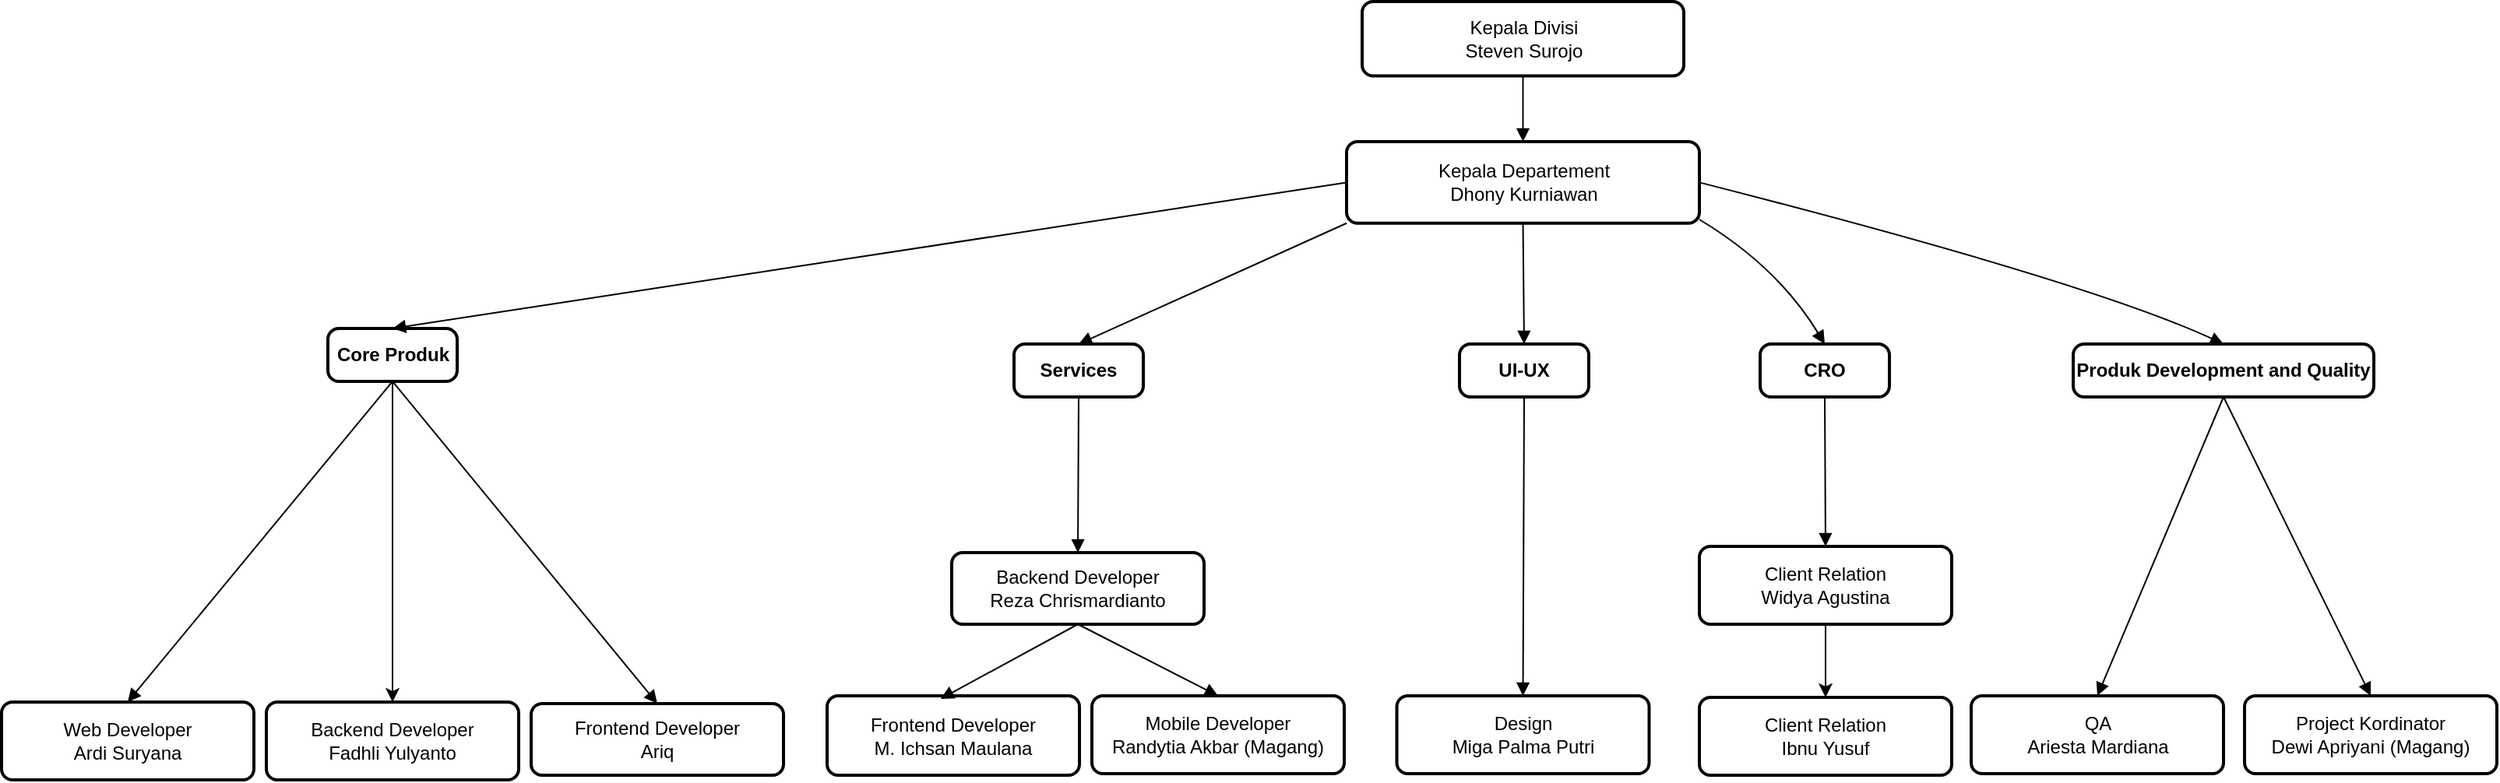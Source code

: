 <mxfile version="24.6.5" type="github">
  <diagram name="Page-1" id="TQ9HY4PnEg4uLvpcVF5u">
    <mxGraphModel dx="2494" dy="1565" grid="1" gridSize="10" guides="1" tooltips="1" connect="1" arrows="1" fold="1" page="1" pageScale="1" pageWidth="1169" pageHeight="826" math="0" shadow="0">
      <root>
        <mxCell id="0" />
        <mxCell id="1" parent="0" />
        <mxCell id="2" value="Kepala Divisi &#xa;Steven Surojo" style="rounded=1;absoluteArcSize=1;arcSize=14;whiteSpace=wrap;strokeWidth=2;fontStyle=0" parent="1" vertex="1">
          <mxGeometry x="440.5" width="206.5" height="47.76" as="geometry" />
        </mxCell>
        <mxCell id="7" value="Core Produk" style="rounded=1;absoluteArcSize=1;arcSize=14;whiteSpace=wrap;strokeWidth=2;fontStyle=1" parent="1" vertex="1">
          <mxGeometry x="-223.5" y="210" width="83" height="34" as="geometry" />
        </mxCell>
        <mxCell id="8" value="Produk Development and Quality" style="rounded=1;absoluteArcSize=1;arcSize=14;whiteSpace=wrap;strokeWidth=2;fontStyle=1" parent="1" vertex="1">
          <mxGeometry x="897" y="220" width="193" height="34" as="geometry" />
        </mxCell>
        <mxCell id="GqXsa1gU82VVR8HPa7Rg-45" value="" style="edgeStyle=orthogonalEdgeStyle;rounded=0;orthogonalLoop=1;jettySize=auto;html=1;" edge="1" parent="1" source="7" target="GqXsa1gU82VVR8HPa7Rg-40">
          <mxGeometry relative="1" as="geometry" />
        </mxCell>
        <mxCell id="12" value="Frontend Developer&#xa;Ariq" style="rounded=1;absoluteArcSize=1;arcSize=14;whiteSpace=wrap;strokeWidth=2;" parent="1" vertex="1">
          <mxGeometry x="-93" y="451" width="162" height="46" as="geometry" />
        </mxCell>
        <mxCell id="15" value="" style="curved=1;startArrow=none;endArrow=block;exitX=0.5;exitY=1;entryX=0.5;entryY=0;exitDx=0;exitDy=0;entryDx=0;entryDy=0;" parent="1" source="2" target="GqXsa1gU82VVR8HPa7Rg-25" edge="1">
          <mxGeometry relative="1" as="geometry">
            <Array as="points" />
            <mxPoint x="543.75" y="100" as="targetPoint" />
          </mxGeometry>
        </mxCell>
        <mxCell id="18" value="" style="curved=1;startArrow=none;endArrow=block;exitX=0;exitY=0.5;entryX=0.5;entryY=0.01;exitDx=0;exitDy=0;" parent="1" source="GqXsa1gU82VVR8HPa7Rg-25" target="7" edge="1">
          <mxGeometry relative="1" as="geometry">
            <Array as="points" />
            <mxPoint x="236.024" y="190.004" as="sourcePoint" />
          </mxGeometry>
        </mxCell>
        <mxCell id="19" value="" style="curved=1;startArrow=none;endArrow=block;exitX=1;exitY=0.5;entryX=0.5;entryY=0.01;exitDx=0;exitDy=0;" parent="1" source="GqXsa1gU82VVR8HPa7Rg-25" target="8" edge="1">
          <mxGeometry relative="1" as="geometry">
            <Array as="points">
              <mxPoint x="907" y="180" />
            </Array>
            <mxPoint x="929.976" y="170.004" as="sourcePoint" />
          </mxGeometry>
        </mxCell>
        <mxCell id="23" value="" style="curved=1;startArrow=none;endArrow=block;exitX=0.5;exitY=1.01;entryX=0.5;entryY=0.01;" parent="1" source="7" target="12" edge="1">
          <mxGeometry relative="1" as="geometry">
            <Array as="points" />
          </mxGeometry>
        </mxCell>
        <mxCell id="24" value="" style="curved=1;startArrow=none;endArrow=block;exitX=0.5;exitY=1.01;entryX=0.5;entryY=0;entryDx=0;entryDy=0;" parent="1" source="8" target="GqXsa1gU82VVR8HPa7Rg-39" edge="1">
          <mxGeometry relative="1" as="geometry">
            <Array as="points" />
            <mxPoint x="919.25" y="350" as="targetPoint" />
          </mxGeometry>
        </mxCell>
        <mxCell id="GqXsa1gU82VVR8HPa7Rg-25" value="Kepala Departement &#xa;Dhony Kurniawan" style="rounded=1;absoluteArcSize=1;arcSize=14;whiteSpace=wrap;strokeWidth=2;" vertex="1" parent="1">
          <mxGeometry x="430.5" y="90" width="226.5" height="52.39" as="geometry" />
        </mxCell>
        <mxCell id="GqXsa1gU82VVR8HPa7Rg-26" value="Services" style="rounded=1;absoluteArcSize=1;arcSize=14;whiteSpace=wrap;strokeWidth=2;fontStyle=1" vertex="1" parent="1">
          <mxGeometry x="217" y="220" width="83" height="34" as="geometry" />
        </mxCell>
        <mxCell id="GqXsa1gU82VVR8HPa7Rg-27" value="Backend Developer&#xa;Reza Chrismardianto" style="rounded=1;absoluteArcSize=1;arcSize=14;whiteSpace=wrap;strokeWidth=2;" vertex="1" parent="1">
          <mxGeometry x="177" y="354" width="162" height="46" as="geometry" />
        </mxCell>
        <mxCell id="GqXsa1gU82VVR8HPa7Rg-28" value="" style="curved=1;startArrow=none;endArrow=block;exitX=0;exitY=1;entryX=0.5;entryY=0.01;exitDx=0;exitDy=0;" edge="1" target="GqXsa1gU82VVR8HPa7Rg-26" parent="1" source="GqXsa1gU82VVR8HPa7Rg-25">
          <mxGeometry relative="1" as="geometry">
            <Array as="points" />
            <mxPoint x="601" y="116" as="sourcePoint" />
          </mxGeometry>
        </mxCell>
        <mxCell id="GqXsa1gU82VVR8HPa7Rg-29" value="" style="curved=1;startArrow=none;endArrow=block;exitX=0.5;exitY=1.01;entryX=0.5;entryY=0.01;" edge="1" source="GqXsa1gU82VVR8HPa7Rg-26" target="GqXsa1gU82VVR8HPa7Rg-27" parent="1">
          <mxGeometry relative="1" as="geometry">
            <Array as="points" />
          </mxGeometry>
        </mxCell>
        <mxCell id="GqXsa1gU82VVR8HPa7Rg-30" value="CRO" style="rounded=1;absoluteArcSize=1;arcSize=14;whiteSpace=wrap;strokeWidth=2;fontStyle=1" vertex="1" parent="1">
          <mxGeometry x="696" y="220" width="83" height="34" as="geometry" />
        </mxCell>
        <mxCell id="GqXsa1gU82VVR8HPa7Rg-55" value="" style="edgeStyle=orthogonalEdgeStyle;rounded=0;orthogonalLoop=1;jettySize=auto;html=1;" edge="1" parent="1" source="GqXsa1gU82VVR8HPa7Rg-31" target="GqXsa1gU82VVR8HPa7Rg-54">
          <mxGeometry relative="1" as="geometry" />
        </mxCell>
        <mxCell id="GqXsa1gU82VVR8HPa7Rg-31" value="Client Relation&#xa;Widya Agustina" style="rounded=1;absoluteArcSize=1;arcSize=14;whiteSpace=wrap;strokeWidth=2;" vertex="1" parent="1">
          <mxGeometry x="657" y="350" width="162" height="50" as="geometry" />
        </mxCell>
        <mxCell id="GqXsa1gU82VVR8HPa7Rg-32" value="" style="curved=1;startArrow=none;endArrow=block;exitX=0.5;exitY=1.01;entryX=0.5;entryY=0.01;" edge="1" source="GqXsa1gU82VVR8HPa7Rg-30" target="GqXsa1gU82VVR8HPa7Rg-31" parent="1">
          <mxGeometry relative="1" as="geometry">
            <Array as="points" />
          </mxGeometry>
        </mxCell>
        <mxCell id="GqXsa1gU82VVR8HPa7Rg-34" value="" style="curved=1;startArrow=none;endArrow=block;entryX=0.5;entryY=0;entryDx=0;entryDy=0;" edge="1" parent="1" target="GqXsa1gU82VVR8HPa7Rg-30">
          <mxGeometry relative="1" as="geometry">
            <Array as="points">
              <mxPoint x="707" y="170" />
            </Array>
            <mxPoint x="657" y="140" as="sourcePoint" />
            <mxPoint x="819" y="314" as="targetPoint" />
          </mxGeometry>
        </mxCell>
        <mxCell id="GqXsa1gU82VVR8HPa7Rg-35" value="UI-UX" style="rounded=1;absoluteArcSize=1;arcSize=14;whiteSpace=wrap;strokeWidth=2;fontStyle=1" vertex="1" parent="1">
          <mxGeometry x="503" y="220" width="83" height="34" as="geometry" />
        </mxCell>
        <mxCell id="GqXsa1gU82VVR8HPa7Rg-36" value="Design&#xa;Miga Palma Putri" style="rounded=1;absoluteArcSize=1;arcSize=14;whiteSpace=wrap;strokeWidth=2;" vertex="1" parent="1">
          <mxGeometry x="462.75" y="446" width="162" height="50" as="geometry" />
        </mxCell>
        <mxCell id="GqXsa1gU82VVR8HPa7Rg-37" value="" style="curved=1;startArrow=none;endArrow=block;exitX=0.5;exitY=1.01;entryX=0.5;entryY=0.01;" edge="1" parent="1" source="GqXsa1gU82VVR8HPa7Rg-35" target="GqXsa1gU82VVR8HPa7Rg-36">
          <mxGeometry relative="1" as="geometry">
            <Array as="points" />
          </mxGeometry>
        </mxCell>
        <mxCell id="GqXsa1gU82VVR8HPa7Rg-38" value="" style="curved=1;startArrow=none;endArrow=block;exitX=0.5;exitY=1;entryX=0.5;entryY=0;exitDx=0;exitDy=0;entryDx=0;entryDy=0;" edge="1" parent="1" source="GqXsa1gU82VVR8HPa7Rg-25" target="GqXsa1gU82VVR8HPa7Rg-35">
          <mxGeometry relative="1" as="geometry">
            <Array as="points" />
            <mxPoint x="547" y="160" as="sourcePoint" />
            <mxPoint x="547" y="202" as="targetPoint" />
          </mxGeometry>
        </mxCell>
        <mxCell id="GqXsa1gU82VVR8HPa7Rg-39" value="Project Kordinator&#xa;Dewi Apriyani (Magang)" style="rounded=1;absoluteArcSize=1;arcSize=14;whiteSpace=wrap;strokeWidth=2;" vertex="1" parent="1">
          <mxGeometry x="1007" y="446" width="162" height="50" as="geometry" />
        </mxCell>
        <mxCell id="GqXsa1gU82VVR8HPa7Rg-40" value="Backend Developer&#xa;Fadhli Yulyanto" style="rounded=1;absoluteArcSize=1;arcSize=14;whiteSpace=wrap;strokeWidth=2;" vertex="1" parent="1">
          <mxGeometry x="-263" y="450" width="162" height="50" as="geometry" />
        </mxCell>
        <mxCell id="GqXsa1gU82VVR8HPa7Rg-41" value="Web Developer&#xa;Ardi Suryana" style="rounded=1;absoluteArcSize=1;arcSize=14;whiteSpace=wrap;strokeWidth=2;" vertex="1" parent="1">
          <mxGeometry x="-433" y="450" width="162" height="50" as="geometry" />
        </mxCell>
        <mxCell id="GqXsa1gU82VVR8HPa7Rg-50" value="Frontend Developer&#xa;M. Ichsan Maulana" style="rounded=1;absoluteArcSize=1;arcSize=14;whiteSpace=wrap;strokeWidth=2;" vertex="1" parent="1">
          <mxGeometry x="97" y="446" width="162" height="51" as="geometry" />
        </mxCell>
        <mxCell id="GqXsa1gU82VVR8HPa7Rg-52" value="Mobile Developer&#xa;Randytia Akbar (Magang)" style="rounded=1;absoluteArcSize=1;arcSize=14;whiteSpace=wrap;strokeWidth=2;" vertex="1" parent="1">
          <mxGeometry x="267" y="446" width="162" height="50" as="geometry" />
        </mxCell>
        <mxCell id="GqXsa1gU82VVR8HPa7Rg-54" value="Client Relation&#xa;Ibnu Yusuf" style="rounded=1;absoluteArcSize=1;arcSize=14;whiteSpace=wrap;strokeWidth=2;" vertex="1" parent="1">
          <mxGeometry x="657" y="447" width="162" height="50" as="geometry" />
        </mxCell>
        <mxCell id="GqXsa1gU82VVR8HPa7Rg-56" value="QA&#xa;Ariesta Mardiana" style="rounded=1;absoluteArcSize=1;arcSize=14;whiteSpace=wrap;strokeWidth=2;" vertex="1" parent="1">
          <mxGeometry x="831.5" y="446" width="162" height="50" as="geometry" />
        </mxCell>
        <mxCell id="GqXsa1gU82VVR8HPa7Rg-59" value="" style="curved=1;startArrow=none;endArrow=block;exitX=0.5;exitY=1;entryX=0.5;entryY=0;entryDx=0;entryDy=0;exitDx=0;exitDy=0;" edge="1" parent="1" source="8" target="GqXsa1gU82VVR8HPa7Rg-56">
          <mxGeometry relative="1" as="geometry">
            <Array as="points" />
            <mxPoint x="1042" y="314" as="sourcePoint" />
            <mxPoint x="1098" y="360" as="targetPoint" />
          </mxGeometry>
        </mxCell>
        <mxCell id="GqXsa1gU82VVR8HPa7Rg-60" value="" style="curved=1;startArrow=none;endArrow=block;exitX=0.5;exitY=1;entryX=0.5;entryY=0;exitDx=0;exitDy=0;entryDx=0;entryDy=0;" edge="1" parent="1" source="7" target="GqXsa1gU82VVR8HPa7Rg-41">
          <mxGeometry relative="1" as="geometry">
            <Array as="points" />
            <mxPoint x="-172" y="304" as="sourcePoint" />
            <mxPoint x="28" y="364" as="targetPoint" />
          </mxGeometry>
        </mxCell>
        <mxCell id="GqXsa1gU82VVR8HPa7Rg-61" value="" style="curved=1;startArrow=none;endArrow=block;exitX=0.5;exitY=1;entryX=0.5;entryY=0;exitDx=0;exitDy=0;entryDx=0;entryDy=0;" edge="1" parent="1" source="GqXsa1gU82VVR8HPa7Rg-27" target="GqXsa1gU82VVR8HPa7Rg-52">
          <mxGeometry relative="1" as="geometry">
            <Array as="points" />
            <mxPoint x="-72" y="304" as="sourcePoint" />
            <mxPoint x="128" y="461" as="targetPoint" />
          </mxGeometry>
        </mxCell>
        <mxCell id="GqXsa1gU82VVR8HPa7Rg-62" value="" style="curved=1;startArrow=none;endArrow=block;exitX=0.5;exitY=1;entryX=0.45;entryY=0.038;exitDx=0;exitDy=0;entryDx=0;entryDy=0;entryPerimeter=0;" edge="1" parent="1" source="GqXsa1gU82VVR8HPa7Rg-27" target="GqXsa1gU82VVR8HPa7Rg-50">
          <mxGeometry relative="1" as="geometry">
            <Array as="points" />
            <mxPoint x="298" y="410" as="sourcePoint" />
            <mxPoint x="438" y="456" as="targetPoint" />
          </mxGeometry>
        </mxCell>
      </root>
    </mxGraphModel>
  </diagram>
</mxfile>
